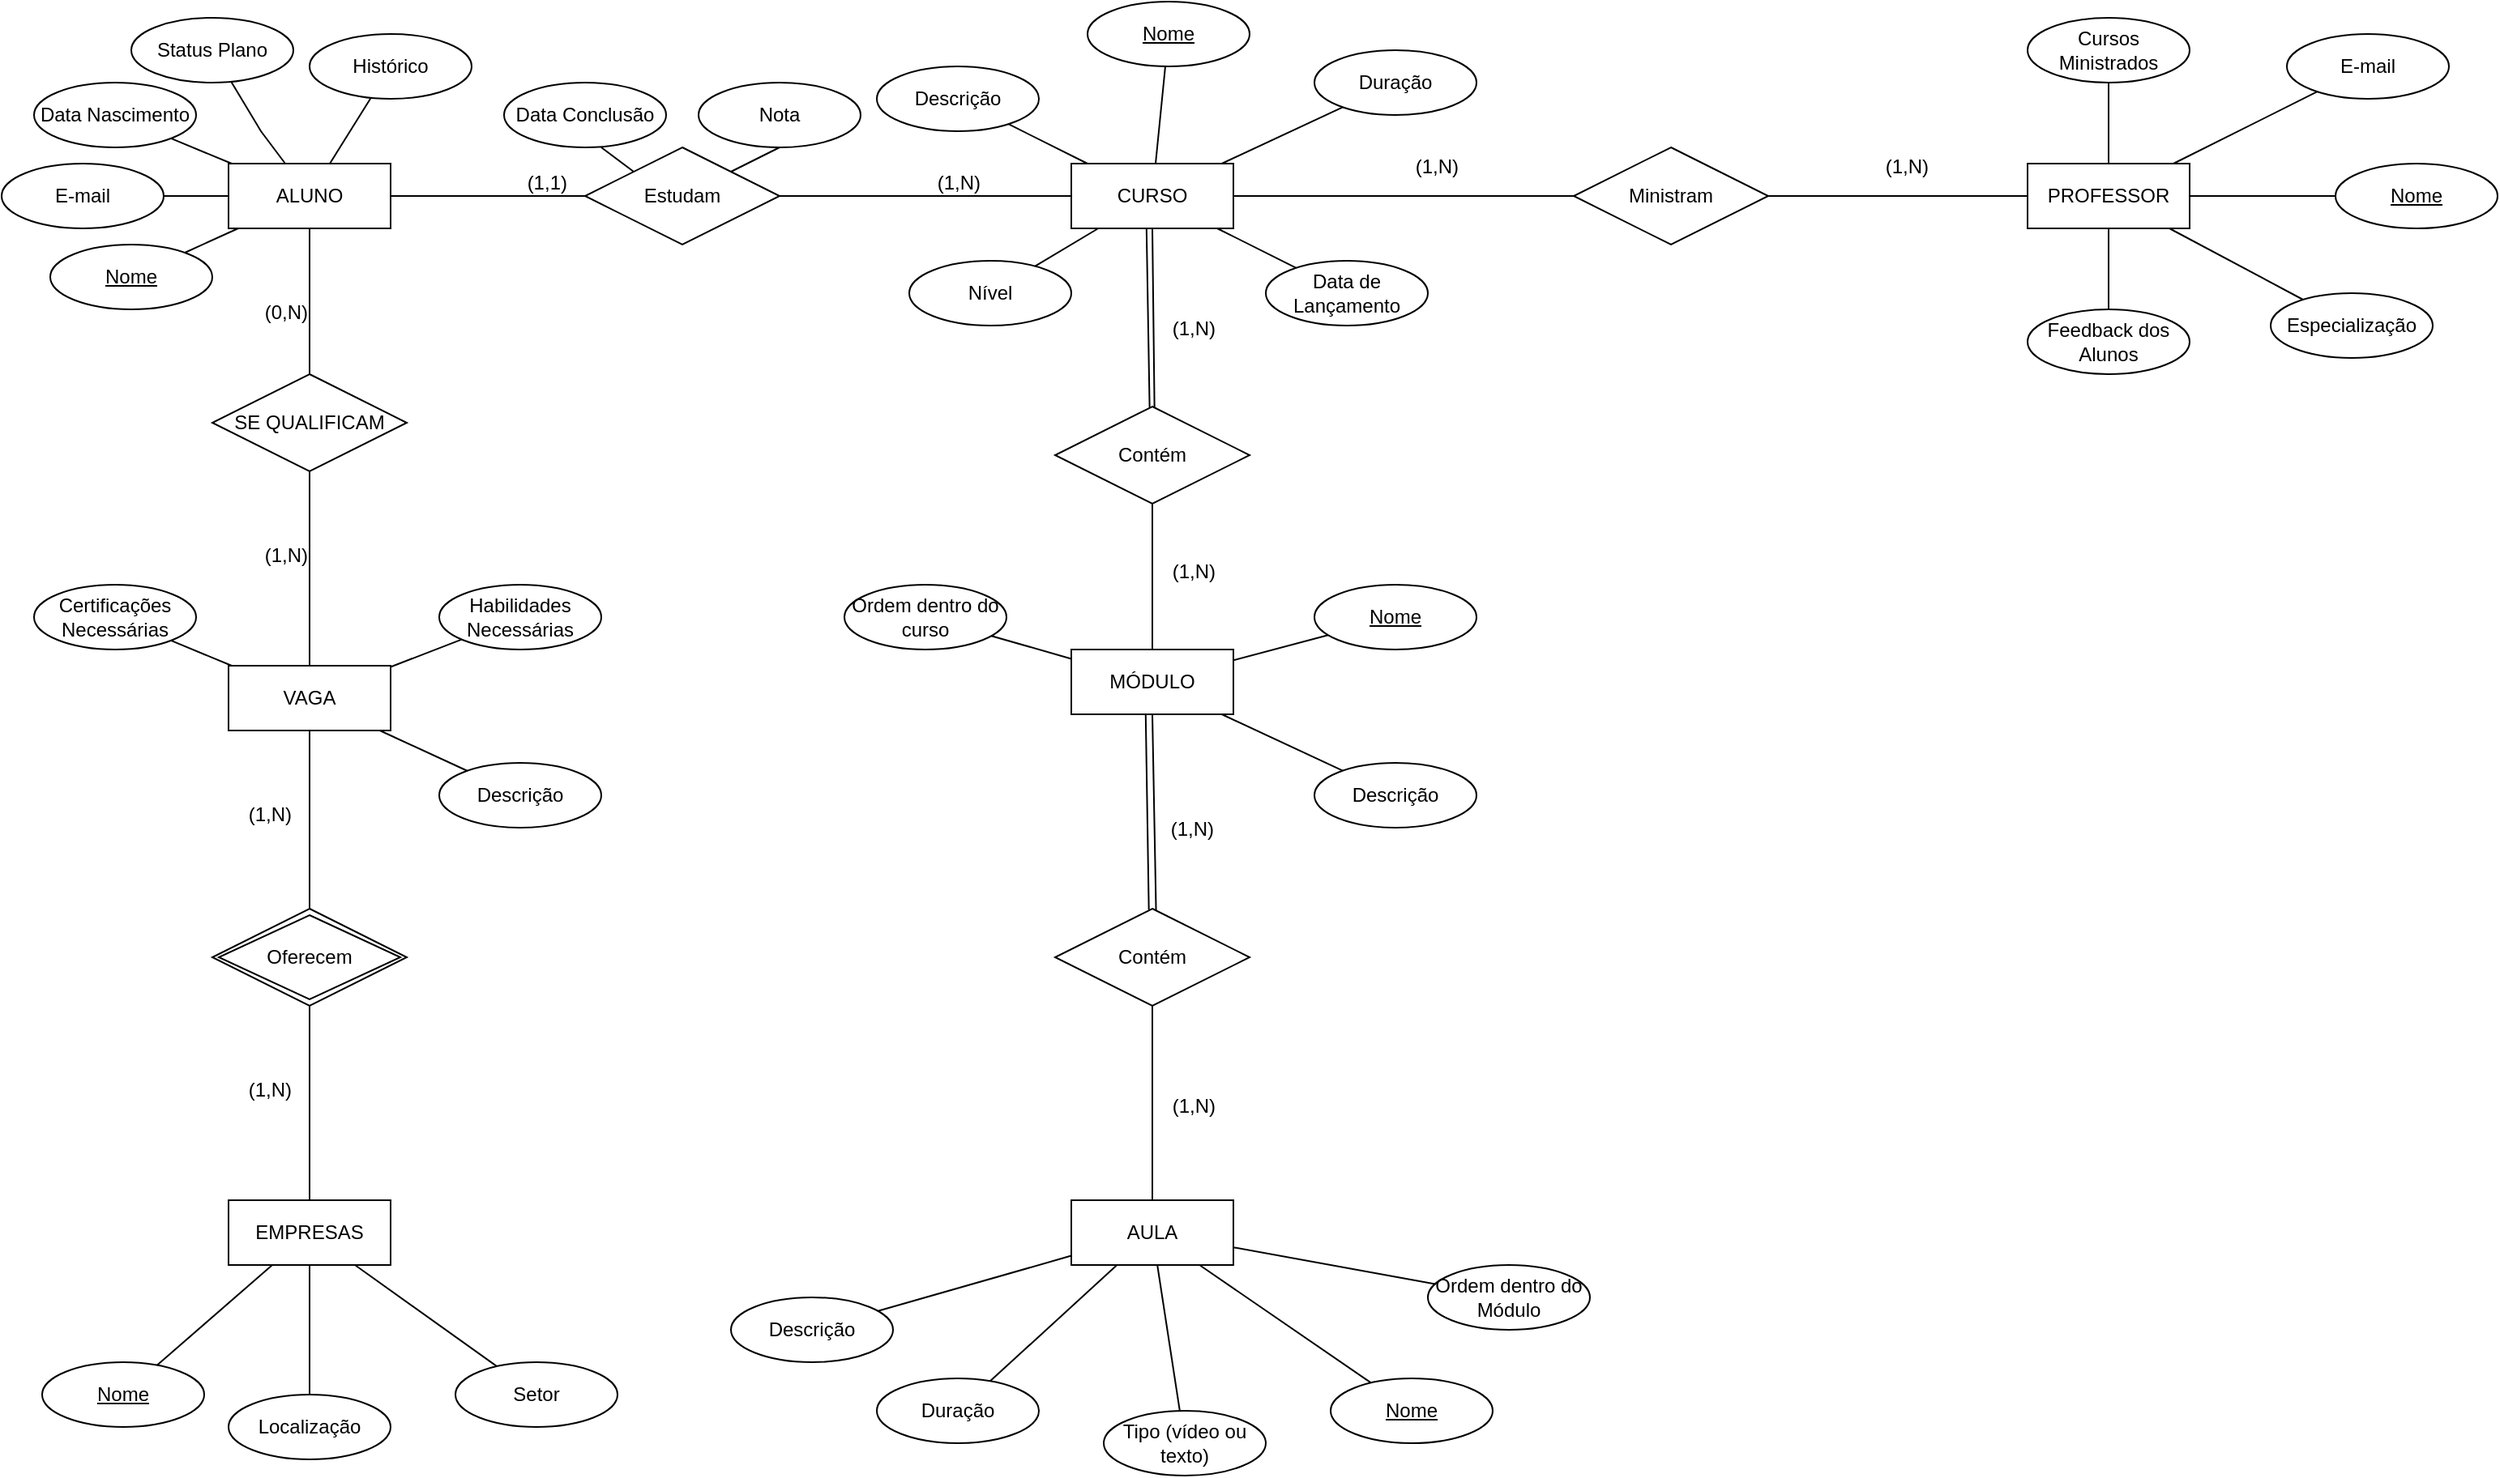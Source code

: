 <mxfile version="24.7.16">
  <diagram id="R2lEEEUBdFMjLlhIrx00" name="Page-1">
    <mxGraphModel dx="1674" dy="780" grid="1" gridSize="10" guides="1" tooltips="1" connect="1" arrows="1" fold="1" page="1" pageScale="1" pageWidth="850" pageHeight="1100" math="0" shadow="0" extFonts="Permanent Marker^https://fonts.googleapis.com/css?family=Permanent+Marker">
      <root>
        <mxCell id="0" />
        <mxCell id="1" parent="0" />
        <mxCell id="FF8oIaPpPTEZRq6Hy1B0-1" value="&lt;div&gt;ALUNO&lt;/div&gt;" style="whiteSpace=wrap;html=1;align=center;" parent="1" vertex="1">
          <mxGeometry x="200" y="130" width="100" height="40" as="geometry" />
        </mxCell>
        <mxCell id="FF8oIaPpPTEZRq6Hy1B0-8" value="E-mail" style="ellipse;whiteSpace=wrap;html=1;align=center;" parent="1" vertex="1">
          <mxGeometry x="60" y="130" width="100" height="40" as="geometry" />
        </mxCell>
        <mxCell id="FF8oIaPpPTEZRq6Hy1B0-9" value="Data Nascimento" style="ellipse;whiteSpace=wrap;html=1;align=center;" parent="1" vertex="1">
          <mxGeometry x="80" y="80" width="100" height="40" as="geometry" />
        </mxCell>
        <mxCell id="FF8oIaPpPTEZRq6Hy1B0-10" value="Status Plano" style="ellipse;whiteSpace=wrap;html=1;align=center;" parent="1" vertex="1">
          <mxGeometry x="140" y="40" width="100" height="40" as="geometry" />
        </mxCell>
        <mxCell id="FF8oIaPpPTEZRq6Hy1B0-11" value="Histórico" style="ellipse;whiteSpace=wrap;html=1;align=center;" parent="1" vertex="1">
          <mxGeometry x="250" y="50" width="100" height="40" as="geometry" />
        </mxCell>
        <mxCell id="FF8oIaPpPTEZRq6Hy1B0-13" value="" style="endArrow=none;html=1;rounded=0;" parent="1" source="FF8oIaPpPTEZRq6Hy1B0-151" target="FF8oIaPpPTEZRq6Hy1B0-1" edge="1">
          <mxGeometry relative="1" as="geometry">
            <mxPoint x="180" y="200.0" as="sourcePoint" />
            <mxPoint x="410" y="199.5" as="targetPoint" />
          </mxGeometry>
        </mxCell>
        <mxCell id="FF8oIaPpPTEZRq6Hy1B0-17" value="" style="endArrow=none;html=1;rounded=0;" parent="1" source="FF8oIaPpPTEZRq6Hy1B0-8" target="FF8oIaPpPTEZRq6Hy1B0-1" edge="1">
          <mxGeometry relative="1" as="geometry">
            <mxPoint x="170" y="150" as="sourcePoint" />
            <mxPoint x="190" y="150" as="targetPoint" />
          </mxGeometry>
        </mxCell>
        <mxCell id="FF8oIaPpPTEZRq6Hy1B0-21" value="" style="endArrow=none;html=1;rounded=0;" parent="1" source="FF8oIaPpPTEZRq6Hy1B0-10" target="FF8oIaPpPTEZRq6Hy1B0-1" edge="1">
          <mxGeometry relative="1" as="geometry">
            <mxPoint x="250" y="100" as="sourcePoint" />
            <mxPoint x="390" y="99.5" as="targetPoint" />
            <Array as="points">
              <mxPoint x="220" y="110" />
            </Array>
          </mxGeometry>
        </mxCell>
        <mxCell id="FF8oIaPpPTEZRq6Hy1B0-42" value="Estudam" style="shape=rhombus;perimeter=rhombusPerimeter;whiteSpace=wrap;html=1;align=center;" parent="1" vertex="1">
          <mxGeometry x="420" y="120" width="120" height="60" as="geometry" />
        </mxCell>
        <mxCell id="FF8oIaPpPTEZRq6Hy1B0-43" value="" style="endArrow=none;html=1;rounded=0;" parent="1" source="FF8oIaPpPTEZRq6Hy1B0-42" target="FF8oIaPpPTEZRq6Hy1B0-1" edge="1">
          <mxGeometry relative="1" as="geometry">
            <mxPoint x="350" y="210" as="sourcePoint" />
            <mxPoint x="510" y="210" as="targetPoint" />
          </mxGeometry>
        </mxCell>
        <mxCell id="FF8oIaPpPTEZRq6Hy1B0-44" value="&lt;div&gt;(1,1)&lt;/div&gt;" style="resizable=0;html=1;whiteSpace=wrap;align=right;verticalAlign=bottom;" parent="FF8oIaPpPTEZRq6Hy1B0-43" connectable="0" vertex="1">
          <mxGeometry x="1" relative="1" as="geometry">
            <mxPoint x="110" as="offset" />
          </mxGeometry>
        </mxCell>
        <mxCell id="FF8oIaPpPTEZRq6Hy1B0-45" value="CURSO" style="whiteSpace=wrap;html=1;align=center;" parent="1" vertex="1">
          <mxGeometry x="720" y="130" width="100" height="40" as="geometry" />
        </mxCell>
        <mxCell id="FF8oIaPpPTEZRq6Hy1B0-55" value="Nome" style="ellipse;whiteSpace=wrap;html=1;align=center;fontStyle=4;" parent="1" vertex="1">
          <mxGeometry x="730" y="30" width="100" height="40" as="geometry" />
        </mxCell>
        <mxCell id="FF8oIaPpPTEZRq6Hy1B0-56" value="Descrição" style="ellipse;whiteSpace=wrap;html=1;align=center;" parent="1" vertex="1">
          <mxGeometry x="600" y="70" width="100" height="40" as="geometry" />
        </mxCell>
        <mxCell id="FF8oIaPpPTEZRq6Hy1B0-57" value="Nível" style="ellipse;whiteSpace=wrap;html=1;align=center;" parent="1" vertex="1">
          <mxGeometry x="620" y="190" width="100" height="40" as="geometry" />
        </mxCell>
        <mxCell id="FF8oIaPpPTEZRq6Hy1B0-58" value="Data de Lançamento" style="ellipse;whiteSpace=wrap;html=1;align=center;" parent="1" vertex="1">
          <mxGeometry x="840" y="190" width="100" height="40" as="geometry" />
        </mxCell>
        <mxCell id="FF8oIaPpPTEZRq6Hy1B0-59" value="Duração" style="ellipse;whiteSpace=wrap;html=1;align=center;" parent="1" vertex="1">
          <mxGeometry x="870" y="60" width="100" height="40" as="geometry" />
        </mxCell>
        <mxCell id="FF8oIaPpPTEZRq6Hy1B0-66" value="" style="endArrow=none;html=1;rounded=0;" parent="1" source="FF8oIaPpPTEZRq6Hy1B0-55" target="FF8oIaPpPTEZRq6Hy1B0-45" edge="1">
          <mxGeometry relative="1" as="geometry">
            <mxPoint x="420" y="410" as="sourcePoint" />
            <mxPoint x="580" y="410" as="targetPoint" />
          </mxGeometry>
        </mxCell>
        <mxCell id="FF8oIaPpPTEZRq6Hy1B0-67" value="" style="endArrow=none;html=1;rounded=0;" parent="1" source="FF8oIaPpPTEZRq6Hy1B0-56" target="FF8oIaPpPTEZRq6Hy1B0-45" edge="1">
          <mxGeometry relative="1" as="geometry">
            <mxPoint x="482" y="432" as="sourcePoint" />
            <mxPoint x="514" y="450" as="targetPoint" />
          </mxGeometry>
        </mxCell>
        <mxCell id="FF8oIaPpPTEZRq6Hy1B0-68" value="" style="endArrow=none;html=1;rounded=0;" parent="1" source="FF8oIaPpPTEZRq6Hy1B0-57" target="FF8oIaPpPTEZRq6Hy1B0-45" edge="1">
          <mxGeometry relative="1" as="geometry">
            <mxPoint x="492" y="442" as="sourcePoint" />
            <mxPoint x="524" y="460" as="targetPoint" />
          </mxGeometry>
        </mxCell>
        <mxCell id="FF8oIaPpPTEZRq6Hy1B0-69" value="" style="endArrow=none;html=1;rounded=0;" parent="1" source="FF8oIaPpPTEZRq6Hy1B0-45" target="FF8oIaPpPTEZRq6Hy1B0-59" edge="1">
          <mxGeometry relative="1" as="geometry">
            <mxPoint x="502" y="452" as="sourcePoint" />
            <mxPoint x="534" y="470" as="targetPoint" />
          </mxGeometry>
        </mxCell>
        <mxCell id="FF8oIaPpPTEZRq6Hy1B0-73" value="Ministram" style="shape=rhombus;perimeter=rhombusPerimeter;whiteSpace=wrap;html=1;align=center;" parent="1" vertex="1">
          <mxGeometry x="1030" y="120" width="120" height="60" as="geometry" />
        </mxCell>
        <mxCell id="FF8oIaPpPTEZRq6Hy1B0-74" value="" style="endArrow=none;html=1;rounded=0;" parent="1" source="FF8oIaPpPTEZRq6Hy1B0-73" target="FF8oIaPpPTEZRq6Hy1B0-45" edge="1">
          <mxGeometry relative="1" as="geometry">
            <mxPoint x="750" y="410" as="sourcePoint" />
            <mxPoint x="910" y="410" as="targetPoint" />
          </mxGeometry>
        </mxCell>
        <mxCell id="FF8oIaPpPTEZRq6Hy1B0-75" value="(1,N)" style="resizable=0;html=1;whiteSpace=wrap;align=right;verticalAlign=bottom;" parent="FF8oIaPpPTEZRq6Hy1B0-74" connectable="0" vertex="1">
          <mxGeometry x="1" relative="1" as="geometry">
            <mxPoint x="140" y="-10" as="offset" />
          </mxGeometry>
        </mxCell>
        <mxCell id="FF8oIaPpPTEZRq6Hy1B0-76" value="PROFESSOR" style="whiteSpace=wrap;html=1;align=center;" parent="1" vertex="1">
          <mxGeometry x="1310" y="130" width="100" height="40" as="geometry" />
        </mxCell>
        <mxCell id="FF8oIaPpPTEZRq6Hy1B0-77" value="" style="endArrow=none;html=1;rounded=0;entryX=0;entryY=0.5;entryDx=0;entryDy=0;exitX=1;exitY=0.5;exitDx=0;exitDy=0;" parent="1" source="FF8oIaPpPTEZRq6Hy1B0-73" target="FF8oIaPpPTEZRq6Hy1B0-76" edge="1">
          <mxGeometry relative="1" as="geometry">
            <mxPoint x="880" y="410" as="sourcePoint" />
            <mxPoint x="1040" y="410" as="targetPoint" />
          </mxGeometry>
        </mxCell>
        <mxCell id="FF8oIaPpPTEZRq6Hy1B0-78" value="(1,N)" style="resizable=0;html=1;whiteSpace=wrap;align=right;verticalAlign=bottom;" parent="FF8oIaPpPTEZRq6Hy1B0-77" connectable="0" vertex="1">
          <mxGeometry x="1" relative="1" as="geometry">
            <mxPoint x="-60" y="-10" as="offset" />
          </mxGeometry>
        </mxCell>
        <mxCell id="FF8oIaPpPTEZRq6Hy1B0-79" value="Nome" style="ellipse;whiteSpace=wrap;html=1;align=center;fontStyle=4;" parent="1" vertex="1">
          <mxGeometry x="1500" y="130" width="100" height="40" as="geometry" />
        </mxCell>
        <mxCell id="FF8oIaPpPTEZRq6Hy1B0-80" value="Cursos Ministrados" style="ellipse;whiteSpace=wrap;html=1;align=center;" parent="1" vertex="1">
          <mxGeometry x="1310" y="40" width="100" height="40" as="geometry" />
        </mxCell>
        <mxCell id="FF8oIaPpPTEZRq6Hy1B0-81" value="Especialização" style="ellipse;whiteSpace=wrap;html=1;align=center;" parent="1" vertex="1">
          <mxGeometry x="1460" y="210" width="100" height="40" as="geometry" />
        </mxCell>
        <mxCell id="FF8oIaPpPTEZRq6Hy1B0-82" value="Feedback dos Alunos" style="ellipse;whiteSpace=wrap;html=1;align=center;" parent="1" vertex="1">
          <mxGeometry x="1310" y="220" width="100" height="40" as="geometry" />
        </mxCell>
        <mxCell id="FF8oIaPpPTEZRq6Hy1B0-83" value="E-mail" style="ellipse;whiteSpace=wrap;html=1;align=center;" parent="1" vertex="1">
          <mxGeometry x="1470" y="50" width="100" height="40" as="geometry" />
        </mxCell>
        <mxCell id="FF8oIaPpPTEZRq6Hy1B0-84" value="" style="endArrow=none;html=1;rounded=0;" parent="1" source="FF8oIaPpPTEZRq6Hy1B0-80" target="FF8oIaPpPTEZRq6Hy1B0-76" edge="1">
          <mxGeometry relative="1" as="geometry">
            <mxPoint x="1040" y="410" as="sourcePoint" />
            <mxPoint x="1200" y="410" as="targetPoint" />
          </mxGeometry>
        </mxCell>
        <mxCell id="FF8oIaPpPTEZRq6Hy1B0-86" value="" style="endArrow=none;html=1;rounded=0;" parent="1" source="FF8oIaPpPTEZRq6Hy1B0-83" target="FF8oIaPpPTEZRq6Hy1B0-76" edge="1">
          <mxGeometry relative="1" as="geometry">
            <mxPoint x="1020" y="430" as="sourcePoint" />
            <mxPoint x="1140" y="460" as="targetPoint" />
          </mxGeometry>
        </mxCell>
        <mxCell id="FF8oIaPpPTEZRq6Hy1B0-87" value="" style="endArrow=none;html=1;rounded=0;" parent="1" source="FF8oIaPpPTEZRq6Hy1B0-76" target="FF8oIaPpPTEZRq6Hy1B0-81" edge="1">
          <mxGeometry relative="1" as="geometry">
            <mxPoint x="1030" y="440" as="sourcePoint" />
            <mxPoint x="1095" y="470" as="targetPoint" />
          </mxGeometry>
        </mxCell>
        <mxCell id="FF8oIaPpPTEZRq6Hy1B0-90" value="MÓDULO" style="whiteSpace=wrap;html=1;align=center;" parent="1" vertex="1">
          <mxGeometry x="720" y="430" width="100" height="40" as="geometry" />
        </mxCell>
        <mxCell id="FF8oIaPpPTEZRq6Hy1B0-91" value="" style="endArrow=none;html=1;rounded=0;" parent="1" source="bI2eBSoxsjv0CqPeTfN9-17" target="FF8oIaPpPTEZRq6Hy1B0-90" edge="1">
          <mxGeometry relative="1" as="geometry">
            <mxPoint x="770" y="330" as="sourcePoint" />
            <mxPoint x="769.75" y="420" as="targetPoint" />
          </mxGeometry>
        </mxCell>
        <mxCell id="FF8oIaPpPTEZRq6Hy1B0-92" value="(1,N)" style="resizable=0;html=1;whiteSpace=wrap;align=right;verticalAlign=bottom;" parent="FF8oIaPpPTEZRq6Hy1B0-91" connectable="0" vertex="1">
          <mxGeometry x="1" relative="1" as="geometry">
            <mxPoint x="40" y="-40" as="offset" />
          </mxGeometry>
        </mxCell>
        <mxCell id="FF8oIaPpPTEZRq6Hy1B0-93" value="" style="endArrow=none;html=1;rounded=0;entryX=0.5;entryY=1;entryDx=0;entryDy=0;exitX=0.511;exitY=0.01;exitDx=0;exitDy=0;exitPerimeter=0;" parent="1" source="bI2eBSoxsjv0CqPeTfN9-17" target="FF8oIaPpPTEZRq6Hy1B0-45" edge="1">
          <mxGeometry relative="1" as="geometry">
            <mxPoint x="770" y="270" as="sourcePoint" />
            <mxPoint x="610" y="610" as="targetPoint" />
          </mxGeometry>
        </mxCell>
        <mxCell id="FF8oIaPpPTEZRq6Hy1B0-94" value="(1,N)" style="resizable=0;html=1;whiteSpace=wrap;align=right;verticalAlign=bottom;" parent="FF8oIaPpPTEZRq6Hy1B0-93" connectable="0" vertex="1">
          <mxGeometry x="1" relative="1" as="geometry">
            <mxPoint x="40" y="70" as="offset" />
          </mxGeometry>
        </mxCell>
        <mxCell id="FF8oIaPpPTEZRq6Hy1B0-95" value="Ordem dentro do curso" style="ellipse;whiteSpace=wrap;html=1;align=center;" parent="1" vertex="1">
          <mxGeometry x="580" y="390" width="100" height="40" as="geometry" />
        </mxCell>
        <mxCell id="FF8oIaPpPTEZRq6Hy1B0-96" value="Descrição" style="ellipse;whiteSpace=wrap;html=1;align=center;" parent="1" vertex="1">
          <mxGeometry x="870" y="500" width="100" height="40" as="geometry" />
        </mxCell>
        <mxCell id="FF8oIaPpPTEZRq6Hy1B0-99" value="" style="endArrow=none;html=1;rounded=0;" parent="1" source="FF8oIaPpPTEZRq6Hy1B0-96" target="FF8oIaPpPTEZRq6Hy1B0-90" edge="1">
          <mxGeometry relative="1" as="geometry">
            <mxPoint x="450" y="810" as="sourcePoint" />
            <mxPoint x="610" y="810" as="targetPoint" />
          </mxGeometry>
        </mxCell>
        <mxCell id="FF8oIaPpPTEZRq6Hy1B0-100" value="" style="endArrow=none;html=1;rounded=0;" parent="1" source="FF8oIaPpPTEZRq6Hy1B0-90" target="FF8oIaPpPTEZRq6Hy1B0-95" edge="1">
          <mxGeometry relative="1" as="geometry">
            <mxPoint x="465" y="796" as="sourcePoint" />
            <mxPoint x="500" y="770" as="targetPoint" />
          </mxGeometry>
        </mxCell>
        <mxCell id="FF8oIaPpPTEZRq6Hy1B0-101" value="" style="endArrow=none;html=1;rounded=0;" parent="1" source="FF8oIaPpPTEZRq6Hy1B0-90" target="FF8oIaPpPTEZRq6Hy1B0-121" edge="1">
          <mxGeometry relative="1" as="geometry">
            <mxPoint x="820" y="450" as="sourcePoint" />
            <mxPoint x="624.645" y="714.142" as="targetPoint" />
          </mxGeometry>
        </mxCell>
        <mxCell id="FF8oIaPpPTEZRq6Hy1B0-103" value="Contém" style="shape=rhombus;perimeter=rhombusPerimeter;whiteSpace=wrap;html=1;align=center;" parent="1" vertex="1">
          <mxGeometry x="710" y="590" width="120" height="60" as="geometry" />
        </mxCell>
        <mxCell id="FF8oIaPpPTEZRq6Hy1B0-104" value="" style="endArrow=none;html=1;rounded=0;entryX=0.5;entryY=1;entryDx=0;entryDy=0;exitX=0.519;exitY=0.014;exitDx=0;exitDy=0;exitPerimeter=0;" parent="1" source="FF8oIaPpPTEZRq6Hy1B0-103" target="FF8oIaPpPTEZRq6Hy1B0-90" edge="1">
          <mxGeometry relative="1" as="geometry">
            <mxPoint x="450" y="910" as="sourcePoint" />
            <mxPoint x="610" y="910" as="targetPoint" />
          </mxGeometry>
        </mxCell>
        <mxCell id="FF8oIaPpPTEZRq6Hy1B0-105" value="(1,N)" style="resizable=0;html=1;whiteSpace=wrap;align=right;verticalAlign=bottom;" parent="FF8oIaPpPTEZRq6Hy1B0-104" connectable="0" vertex="1">
          <mxGeometry x="1" relative="1" as="geometry">
            <mxPoint x="40" y="80" as="offset" />
          </mxGeometry>
        </mxCell>
        <mxCell id="FF8oIaPpPTEZRq6Hy1B0-106" value="AULA" style="whiteSpace=wrap;html=1;align=center;" parent="1" vertex="1">
          <mxGeometry x="720" y="770" width="100" height="40" as="geometry" />
        </mxCell>
        <mxCell id="FF8oIaPpPTEZRq6Hy1B0-107" value="" style="endArrow=none;html=1;rounded=0;entryX=0.5;entryY=0;entryDx=0;entryDy=0;exitX=0.5;exitY=1;exitDx=0;exitDy=0;" parent="1" source="FF8oIaPpPTEZRq6Hy1B0-103" target="FF8oIaPpPTEZRq6Hy1B0-106" edge="1">
          <mxGeometry relative="1" as="geometry">
            <mxPoint x="450" y="910" as="sourcePoint" />
            <mxPoint x="610" y="910" as="targetPoint" />
          </mxGeometry>
        </mxCell>
        <mxCell id="FF8oIaPpPTEZRq6Hy1B0-108" value="(1,N)" style="resizable=0;html=1;whiteSpace=wrap;align=right;verticalAlign=bottom;" parent="FF8oIaPpPTEZRq6Hy1B0-107" connectable="0" vertex="1">
          <mxGeometry x="1" relative="1" as="geometry">
            <mxPoint x="40" y="-50" as="offset" />
          </mxGeometry>
        </mxCell>
        <mxCell id="FF8oIaPpPTEZRq6Hy1B0-109" value="Ordem dentro do Módulo" style="ellipse;whiteSpace=wrap;html=1;align=center;" parent="1" vertex="1">
          <mxGeometry x="940" y="810" width="100" height="40" as="geometry" />
        </mxCell>
        <mxCell id="FF8oIaPpPTEZRq6Hy1B0-110" value="Tipo (vídeo ou texto)" style="ellipse;whiteSpace=wrap;html=1;align=center;" parent="1" vertex="1">
          <mxGeometry x="740" y="900" width="100" height="40" as="geometry" />
        </mxCell>
        <mxCell id="FF8oIaPpPTEZRq6Hy1B0-111" value="Descrição" style="ellipse;whiteSpace=wrap;html=1;align=center;" parent="1" vertex="1">
          <mxGeometry x="510" y="830" width="100" height="40" as="geometry" />
        </mxCell>
        <mxCell id="FF8oIaPpPTEZRq6Hy1B0-112" value="Duração" style="ellipse;whiteSpace=wrap;html=1;align=center;" parent="1" vertex="1">
          <mxGeometry x="600" y="880" width="100" height="40" as="geometry" />
        </mxCell>
        <mxCell id="FF8oIaPpPTEZRq6Hy1B0-115" value="" style="endArrow=none;html=1;rounded=0;" parent="1" source="FF8oIaPpPTEZRq6Hy1B0-111" target="FF8oIaPpPTEZRq6Hy1B0-106" edge="1">
          <mxGeometry relative="1" as="geometry">
            <mxPoint x="450" y="810" as="sourcePoint" />
            <mxPoint x="610" y="810" as="targetPoint" />
          </mxGeometry>
        </mxCell>
        <mxCell id="FF8oIaPpPTEZRq6Hy1B0-116" value="" style="endArrow=none;html=1;rounded=0;" parent="1" source="FF8oIaPpPTEZRq6Hy1B0-112" target="FF8oIaPpPTEZRq6Hy1B0-106" edge="1">
          <mxGeometry relative="1" as="geometry">
            <mxPoint x="480" y="1000" as="sourcePoint" />
            <mxPoint x="525" y="1020" as="targetPoint" />
          </mxGeometry>
        </mxCell>
        <mxCell id="FF8oIaPpPTEZRq6Hy1B0-117" value="" style="endArrow=none;html=1;rounded=0;" parent="1" source="FF8oIaPpPTEZRq6Hy1B0-106" target="FF8oIaPpPTEZRq6Hy1B0-110" edge="1">
          <mxGeometry relative="1" as="geometry">
            <mxPoint x="490" y="1010" as="sourcePoint" />
            <mxPoint x="535" y="1030" as="targetPoint" />
          </mxGeometry>
        </mxCell>
        <mxCell id="FF8oIaPpPTEZRq6Hy1B0-119" value="" style="endArrow=none;html=1;rounded=0;" parent="1" source="FF8oIaPpPTEZRq6Hy1B0-106" target="FF8oIaPpPTEZRq6Hy1B0-109" edge="1">
          <mxGeometry relative="1" as="geometry">
            <mxPoint x="510" y="1030" as="sourcePoint" />
            <mxPoint x="555" y="1050" as="targetPoint" />
          </mxGeometry>
        </mxCell>
        <mxCell id="FF8oIaPpPTEZRq6Hy1B0-120" value="Nome" style="ellipse;whiteSpace=wrap;html=1;align=center;fontStyle=4;" parent="1" vertex="1">
          <mxGeometry x="880" y="880" width="100" height="40" as="geometry" />
        </mxCell>
        <mxCell id="FF8oIaPpPTEZRq6Hy1B0-121" value="Nome" style="ellipse;whiteSpace=wrap;html=1;align=center;fontStyle=4;" parent="1" vertex="1">
          <mxGeometry x="870" y="390" width="100" height="40" as="geometry" />
        </mxCell>
        <mxCell id="FF8oIaPpPTEZRq6Hy1B0-122" value="EMPRESAS" style="whiteSpace=wrap;html=1;align=center;" parent="1" vertex="1">
          <mxGeometry x="200" y="770" width="100" height="40" as="geometry" />
        </mxCell>
        <mxCell id="FF8oIaPpPTEZRq6Hy1B0-123" value="Nome" style="ellipse;whiteSpace=wrap;html=1;align=center;fontStyle=4;" parent="1" vertex="1">
          <mxGeometry x="85" y="870" width="100" height="40" as="geometry" />
        </mxCell>
        <mxCell id="FF8oIaPpPTEZRq6Hy1B0-124" value="Setor" style="ellipse;whiteSpace=wrap;html=1;align=center;" parent="1" vertex="1">
          <mxGeometry x="340" y="870" width="100" height="40" as="geometry" />
        </mxCell>
        <mxCell id="FF8oIaPpPTEZRq6Hy1B0-125" value="Localização" style="ellipse;whiteSpace=wrap;html=1;align=center;" parent="1" vertex="1">
          <mxGeometry x="200" y="890" width="100" height="40" as="geometry" />
        </mxCell>
        <mxCell id="FF8oIaPpPTEZRq6Hy1B0-126" value="VAGA" style="whiteSpace=wrap;html=1;align=center;" parent="1" vertex="1">
          <mxGeometry x="200" y="440" width="100" height="40" as="geometry" />
        </mxCell>
        <mxCell id="FF8oIaPpPTEZRq6Hy1B0-128" value="" style="endArrow=none;html=1;rounded=0;" parent="1" source="FF8oIaPpPTEZRq6Hy1B0-137" target="FF8oIaPpPTEZRq6Hy1B0-122" edge="1">
          <mxGeometry relative="1" as="geometry">
            <mxPoint x="25" y="695" as="sourcePoint" />
            <mxPoint x="205" y="630" as="targetPoint" />
          </mxGeometry>
        </mxCell>
        <mxCell id="FF8oIaPpPTEZRq6Hy1B0-129" value="(1,N)" style="resizable=0;html=1;whiteSpace=wrap;align=right;verticalAlign=bottom;" parent="FF8oIaPpPTEZRq6Hy1B0-128" connectable="0" vertex="1">
          <mxGeometry x="1" relative="1" as="geometry">
            <mxPoint x="-10" y="-60" as="offset" />
          </mxGeometry>
        </mxCell>
        <mxCell id="FF8oIaPpPTEZRq6Hy1B0-130" value="" style="endArrow=none;html=1;rounded=0;" parent="1" source="FF8oIaPpPTEZRq6Hy1B0-137" target="FF8oIaPpPTEZRq6Hy1B0-126" edge="1">
          <mxGeometry relative="1" as="geometry">
            <mxPoint x="44" y="490.98" as="sourcePoint" />
            <mxPoint x="-60" y="590" as="targetPoint" />
          </mxGeometry>
        </mxCell>
        <mxCell id="FF8oIaPpPTEZRq6Hy1B0-131" value="(1,N)" style="resizable=0;html=1;whiteSpace=wrap;align=right;verticalAlign=bottom;" parent="FF8oIaPpPTEZRq6Hy1B0-130" connectable="0" vertex="1">
          <mxGeometry x="1" relative="1" as="geometry">
            <mxPoint x="-10" y="60" as="offset" />
          </mxGeometry>
        </mxCell>
        <mxCell id="FF8oIaPpPTEZRq6Hy1B0-132" value="" style="endArrow=none;html=1;rounded=0;" parent="1" source="FF8oIaPpPTEZRq6Hy1B0-122" target="FF8oIaPpPTEZRq6Hy1B0-123" edge="1">
          <mxGeometry relative="1" as="geometry">
            <mxPoint x="144.64" y="670" as="sourcePoint" />
            <mxPoint x="139.995" y="835.858" as="targetPoint" />
          </mxGeometry>
        </mxCell>
        <mxCell id="FF8oIaPpPTEZRq6Hy1B0-137" value="Oferecem" style="shape=rhombus;double=1;perimeter=rhombusPerimeter;whiteSpace=wrap;html=1;align=center;" parent="1" vertex="1">
          <mxGeometry x="190" y="590" width="120" height="60" as="geometry" />
        </mxCell>
        <mxCell id="FF8oIaPpPTEZRq6Hy1B0-139" value="Certificações Necessárias" style="ellipse;whiteSpace=wrap;html=1;align=center;" parent="1" vertex="1">
          <mxGeometry x="80" y="390" width="100" height="40" as="geometry" />
        </mxCell>
        <mxCell id="FF8oIaPpPTEZRq6Hy1B0-140" value="Descrição" style="ellipse;whiteSpace=wrap;html=1;align=center;" parent="1" vertex="1">
          <mxGeometry x="330" y="500" width="100" height="40" as="geometry" />
        </mxCell>
        <mxCell id="FF8oIaPpPTEZRq6Hy1B0-141" value="Habilidades Necessárias" style="ellipse;whiteSpace=wrap;html=1;align=center;" parent="1" vertex="1">
          <mxGeometry x="330" y="390" width="100" height="40" as="geometry" />
        </mxCell>
        <mxCell id="FF8oIaPpPTEZRq6Hy1B0-142" value="SE QUALIFICAM" style="shape=rhombus;perimeter=rhombusPerimeter;whiteSpace=wrap;html=1;align=center;" parent="1" vertex="1">
          <mxGeometry x="190" y="260" width="120" height="60" as="geometry" />
        </mxCell>
        <mxCell id="FF8oIaPpPTEZRq6Hy1B0-144" value="" style="endArrow=none;html=1;rounded=0;" parent="1" source="FF8oIaPpPTEZRq6Hy1B0-139" target="FF8oIaPpPTEZRq6Hy1B0-126" edge="1">
          <mxGeometry relative="1" as="geometry">
            <mxPoint x="195" y="490" as="sourcePoint" />
            <mxPoint x="240" y="480" as="targetPoint" />
          </mxGeometry>
        </mxCell>
        <mxCell id="FF8oIaPpPTEZRq6Hy1B0-145" value="" style="endArrow=none;html=1;rounded=0;" parent="1" source="FF8oIaPpPTEZRq6Hy1B0-141" target="FF8oIaPpPTEZRq6Hy1B0-126" edge="1">
          <mxGeometry relative="1" as="geometry">
            <mxPoint x="205" y="500" as="sourcePoint" />
            <mxPoint x="250" y="490" as="targetPoint" />
          </mxGeometry>
        </mxCell>
        <mxCell id="FF8oIaPpPTEZRq6Hy1B0-146" value="" style="endArrow=none;html=1;rounded=0;" parent="1" source="FF8oIaPpPTEZRq6Hy1B0-126" target="FF8oIaPpPTEZRq6Hy1B0-140" edge="1">
          <mxGeometry relative="1" as="geometry">
            <mxPoint x="215" y="510" as="sourcePoint" />
            <mxPoint x="260" y="500" as="targetPoint" />
          </mxGeometry>
        </mxCell>
        <mxCell id="FF8oIaPpPTEZRq6Hy1B0-147" value="" style="endArrow=none;html=1;rounded=0;" parent="1" source="FF8oIaPpPTEZRq6Hy1B0-142" target="FF8oIaPpPTEZRq6Hy1B0-1" edge="1">
          <mxGeometry relative="1" as="geometry">
            <mxPoint x="170" y="420" as="sourcePoint" />
            <mxPoint x="330" y="420" as="targetPoint" />
          </mxGeometry>
        </mxCell>
        <mxCell id="FF8oIaPpPTEZRq6Hy1B0-148" value="(0,N)" style="resizable=0;html=1;whiteSpace=wrap;align=right;verticalAlign=bottom;" parent="FF8oIaPpPTEZRq6Hy1B0-147" connectable="0" vertex="1">
          <mxGeometry x="1" relative="1" as="geometry">
            <mxPoint y="60" as="offset" />
          </mxGeometry>
        </mxCell>
        <mxCell id="FF8oIaPpPTEZRq6Hy1B0-149" value="" style="endArrow=none;html=1;rounded=0;" parent="1" source="FF8oIaPpPTEZRq6Hy1B0-142" target="FF8oIaPpPTEZRq6Hy1B0-126" edge="1">
          <mxGeometry relative="1" as="geometry">
            <mxPoint x="147" y="290" as="sourcePoint" />
            <mxPoint x="330" y="420" as="targetPoint" />
          </mxGeometry>
        </mxCell>
        <mxCell id="FF8oIaPpPTEZRq6Hy1B0-150" value="(1,N)" style="resizable=0;html=1;whiteSpace=wrap;align=right;verticalAlign=bottom;" parent="FF8oIaPpPTEZRq6Hy1B0-149" connectable="0" vertex="1">
          <mxGeometry x="1" relative="1" as="geometry">
            <mxPoint y="-60" as="offset" />
          </mxGeometry>
        </mxCell>
        <mxCell id="FF8oIaPpPTEZRq6Hy1B0-151" value="Nome" style="ellipse;whiteSpace=wrap;html=1;align=center;fontStyle=4;" parent="1" vertex="1">
          <mxGeometry x="90" y="180" width="100" height="40" as="geometry" />
        </mxCell>
        <mxCell id="bI2eBSoxsjv0CqPeTfN9-1" value="" style="endArrow=none;html=1;rounded=0;" parent="1" source="FF8oIaPpPTEZRq6Hy1B0-45" target="FF8oIaPpPTEZRq6Hy1B0-58" edge="1">
          <mxGeometry width="50" height="50" relative="1" as="geometry">
            <mxPoint x="890" y="330" as="sourcePoint" />
            <mxPoint x="940" y="280" as="targetPoint" />
          </mxGeometry>
        </mxCell>
        <mxCell id="bI2eBSoxsjv0CqPeTfN9-2" value="" style="endArrow=none;html=1;rounded=0;" parent="1" source="FF8oIaPpPTEZRq6Hy1B0-42" target="FF8oIaPpPTEZRq6Hy1B0-45" edge="1">
          <mxGeometry width="50" height="50" relative="1" as="geometry">
            <mxPoint x="890" y="330" as="sourcePoint" />
            <mxPoint x="940" y="280" as="targetPoint" />
          </mxGeometry>
        </mxCell>
        <mxCell id="bI2eBSoxsjv0CqPeTfN9-4" value="" style="endArrow=none;html=1;rounded=0;" parent="1" source="FF8oIaPpPTEZRq6Hy1B0-82" target="FF8oIaPpPTEZRq6Hy1B0-76" edge="1">
          <mxGeometry width="50" height="50" relative="1" as="geometry">
            <mxPoint x="1270" y="360" as="sourcePoint" />
            <mxPoint x="1320" y="310" as="targetPoint" />
          </mxGeometry>
        </mxCell>
        <mxCell id="bI2eBSoxsjv0CqPeTfN9-5" value="" style="endArrow=none;html=1;rounded=0;" parent="1" source="FF8oIaPpPTEZRq6Hy1B0-76" target="FF8oIaPpPTEZRq6Hy1B0-79" edge="1">
          <mxGeometry width="50" height="50" relative="1" as="geometry">
            <mxPoint x="1270" y="360" as="sourcePoint" />
            <mxPoint x="1320" y="310" as="targetPoint" />
          </mxGeometry>
        </mxCell>
        <mxCell id="bI2eBSoxsjv0CqPeTfN9-7" value="" style="endArrow=none;html=1;rounded=0;" parent="1" source="FF8oIaPpPTEZRq6Hy1B0-106" target="FF8oIaPpPTEZRq6Hy1B0-120" edge="1">
          <mxGeometry width="50" height="50" relative="1" as="geometry">
            <mxPoint x="940" y="640" as="sourcePoint" />
            <mxPoint x="990" y="590" as="targetPoint" />
          </mxGeometry>
        </mxCell>
        <mxCell id="bI2eBSoxsjv0CqPeTfN9-9" value="" style="endArrow=none;html=1;rounded=0;" parent="1" source="FF8oIaPpPTEZRq6Hy1B0-9" target="FF8oIaPpPTEZRq6Hy1B0-1" edge="1">
          <mxGeometry width="50" height="50" relative="1" as="geometry">
            <mxPoint x="400" y="190" as="sourcePoint" />
            <mxPoint x="450" y="140" as="targetPoint" />
          </mxGeometry>
        </mxCell>
        <mxCell id="bI2eBSoxsjv0CqPeTfN9-12" value="" style="endArrow=none;html=1;rounded=0;" parent="1" source="FF8oIaPpPTEZRq6Hy1B0-125" target="FF8oIaPpPTEZRq6Hy1B0-122" edge="1">
          <mxGeometry width="50" height="50" relative="1" as="geometry">
            <mxPoint x="210" y="905" as="sourcePoint" />
            <mxPoint x="260" y="855" as="targetPoint" />
          </mxGeometry>
        </mxCell>
        <mxCell id="bI2eBSoxsjv0CqPeTfN9-13" value="" style="endArrow=none;html=1;rounded=0;" parent="1" source="FF8oIaPpPTEZRq6Hy1B0-122" target="FF8oIaPpPTEZRq6Hy1B0-124" edge="1">
          <mxGeometry width="50" height="50" relative="1" as="geometry">
            <mxPoint x="380" y="720" as="sourcePoint" />
            <mxPoint x="430" y="670" as="targetPoint" />
          </mxGeometry>
        </mxCell>
        <mxCell id="bI2eBSoxsjv0CqPeTfN9-15" value="&amp;nbsp;" style="text;whiteSpace=wrap;html=1;" parent="1" vertex="1">
          <mxGeometry x="450" y="90" width="40" height="40" as="geometry" />
        </mxCell>
        <mxCell id="bI2eBSoxsjv0CqPeTfN9-16" value="&lt;div&gt;(1,N)&lt;/div&gt;" style="resizable=0;html=1;whiteSpace=wrap;align=right;verticalAlign=bottom;rotation=0;" parent="1" connectable="0" vertex="1">
          <mxGeometry x="660.0" y="140" as="geometry">
            <mxPoint x="5.073" y="10.544" as="offset" />
          </mxGeometry>
        </mxCell>
        <mxCell id="bI2eBSoxsjv0CqPeTfN9-17" value="Contém" style="shape=rhombus;perimeter=rhombusPerimeter;whiteSpace=wrap;html=1;align=center;" parent="1" vertex="1">
          <mxGeometry x="710" y="280" width="120" height="60" as="geometry" />
        </mxCell>
        <mxCell id="bI2eBSoxsjv0CqPeTfN9-18" value="" style="endArrow=none;html=1;rounded=0;exitX=0.486;exitY=0.011;exitDx=0;exitDy=0;exitPerimeter=0;entryX=0.464;entryY=1;entryDx=0;entryDy=0;entryPerimeter=0;" parent="1" source="bI2eBSoxsjv0CqPeTfN9-17" target="FF8oIaPpPTEZRq6Hy1B0-45" edge="1">
          <mxGeometry width="50" height="50" relative="1" as="geometry">
            <mxPoint x="950" y="390" as="sourcePoint" />
            <mxPoint x="770" y="170" as="targetPoint" />
          </mxGeometry>
        </mxCell>
        <mxCell id="bI2eBSoxsjv0CqPeTfN9-19" value="" style="endArrow=none;html=1;rounded=0;exitX=0.482;exitY=0.01;exitDx=0;exitDy=0;exitPerimeter=0;entryX=0.459;entryY=1.009;entryDx=0;entryDy=0;entryPerimeter=0;" parent="1" source="FF8oIaPpPTEZRq6Hy1B0-103" target="FF8oIaPpPTEZRq6Hy1B0-90" edge="1">
          <mxGeometry width="50" height="50" relative="1" as="geometry">
            <mxPoint x="750" y="580" as="sourcePoint" />
            <mxPoint x="760" y="490" as="targetPoint" />
          </mxGeometry>
        </mxCell>
        <mxCell id="bI2eBSoxsjv0CqPeTfN9-20" value="" style="endArrow=none;html=1;rounded=0;" parent="1" source="FF8oIaPpPTEZRq6Hy1B0-1" target="FF8oIaPpPTEZRq6Hy1B0-11" edge="1">
          <mxGeometry width="50" height="50" relative="1" as="geometry">
            <mxPoint x="300" y="150" as="sourcePoint" />
            <mxPoint x="350" y="100" as="targetPoint" />
          </mxGeometry>
        </mxCell>
        <mxCell id="XtMN6S_ccJDHqL_04a1u-1" value="Data Conclusão" style="ellipse;whiteSpace=wrap;html=1;align=center;" vertex="1" parent="1">
          <mxGeometry x="370" y="80" width="100" height="40" as="geometry" />
        </mxCell>
        <mxCell id="XtMN6S_ccJDHqL_04a1u-2" value="Nota" style="ellipse;whiteSpace=wrap;html=1;align=center;" vertex="1" parent="1">
          <mxGeometry x="490" y="80" width="100" height="40" as="geometry" />
        </mxCell>
        <mxCell id="XtMN6S_ccJDHqL_04a1u-3" value="" style="endArrow=none;html=1;rounded=0;entryX=0;entryY=0;entryDx=0;entryDy=0;" edge="1" parent="1" target="FF8oIaPpPTEZRq6Hy1B0-42">
          <mxGeometry width="50" height="50" relative="1" as="geometry">
            <mxPoint x="430" y="120" as="sourcePoint" />
            <mxPoint x="298" y="99" as="targetPoint" />
          </mxGeometry>
        </mxCell>
        <mxCell id="XtMN6S_ccJDHqL_04a1u-4" value="" style="endArrow=none;html=1;rounded=0;entryX=1;entryY=0;entryDx=0;entryDy=0;exitX=0.5;exitY=1;exitDx=0;exitDy=0;" edge="1" parent="1" source="XtMN6S_ccJDHqL_04a1u-2" target="FF8oIaPpPTEZRq6Hy1B0-42">
          <mxGeometry width="50" height="50" relative="1" as="geometry">
            <mxPoint x="283" y="150" as="sourcePoint" />
            <mxPoint x="308" y="109" as="targetPoint" />
          </mxGeometry>
        </mxCell>
      </root>
    </mxGraphModel>
  </diagram>
</mxfile>
